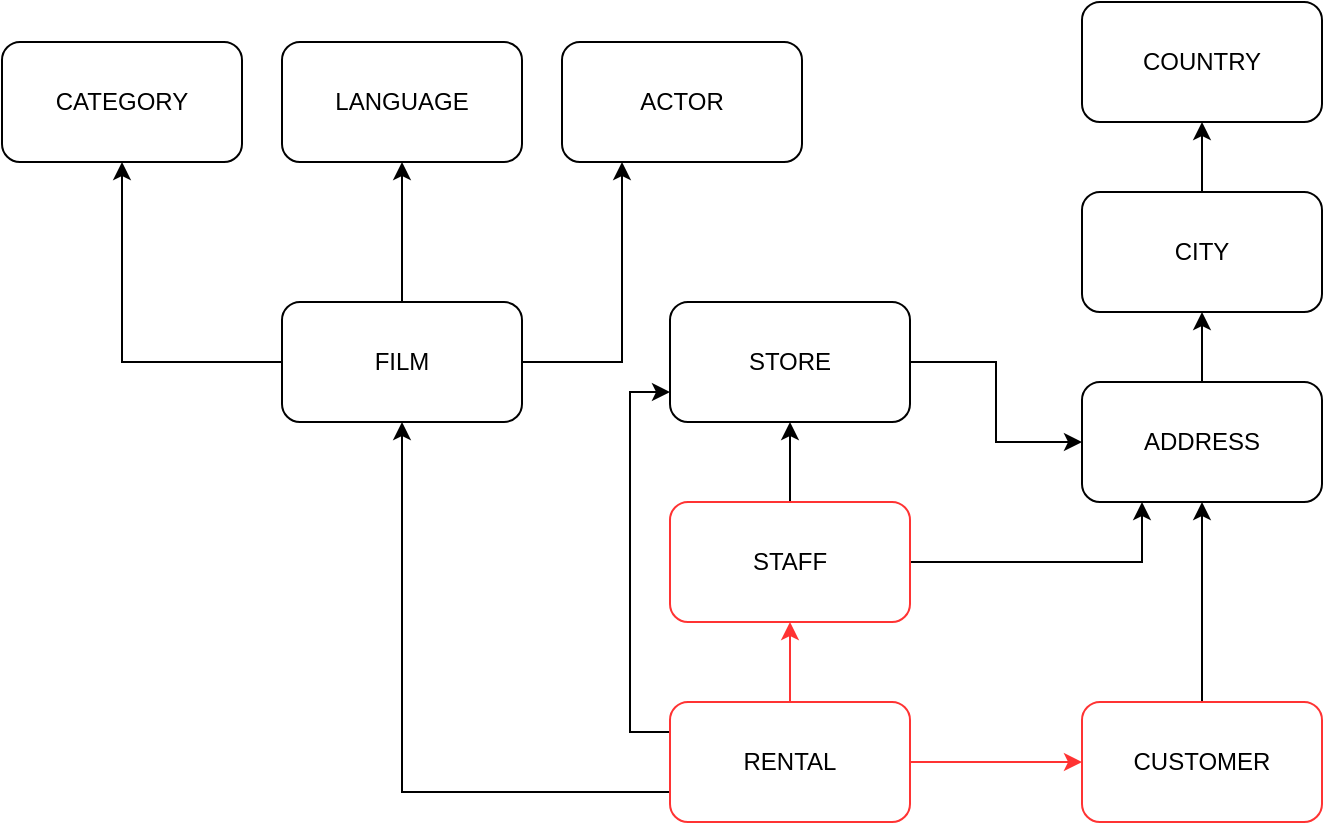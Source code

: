 <mxfile version="22.1.1" type="github">
  <diagram name="Trang-1" id="ZfD5Ys0rBInNUp4D3P7Z">
    <mxGraphModel dx="1290" dy="574" grid="1" gridSize="10" guides="1" tooltips="1" connect="1" arrows="1" fold="1" page="1" pageScale="1" pageWidth="827" pageHeight="1169" math="0" shadow="0">
      <root>
        <mxCell id="0" />
        <mxCell id="1" parent="0" />
        <mxCell id="cEVJ6mhnJ1n4Fk9yhqo5-14" value="" style="edgeStyle=orthogonalEdgeStyle;rounded=0;orthogonalLoop=1;jettySize=auto;html=1;strokeColor=#FF3333;" parent="1" source="cEVJ6mhnJ1n4Fk9yhqo5-1" target="cEVJ6mhnJ1n4Fk9yhqo5-2" edge="1">
          <mxGeometry relative="1" as="geometry" />
        </mxCell>
        <mxCell id="cEVJ6mhnJ1n4Fk9yhqo5-20" style="edgeStyle=orthogonalEdgeStyle;rounded=0;orthogonalLoop=1;jettySize=auto;html=1;exitX=1;exitY=0.5;exitDx=0;exitDy=0;entryX=0;entryY=0.5;entryDx=0;entryDy=0;strokeColor=#FF3333;" parent="1" source="cEVJ6mhnJ1n4Fk9yhqo5-1" target="cEVJ6mhnJ1n4Fk9yhqo5-4" edge="1">
          <mxGeometry relative="1" as="geometry" />
        </mxCell>
        <mxCell id="cEVJ6mhnJ1n4Fk9yhqo5-32" style="edgeStyle=orthogonalEdgeStyle;rounded=0;orthogonalLoop=1;jettySize=auto;html=1;exitX=0;exitY=0.75;exitDx=0;exitDy=0;entryX=0.5;entryY=1;entryDx=0;entryDy=0;" parent="1" source="cEVJ6mhnJ1n4Fk9yhqo5-1" target="cEVJ6mhnJ1n4Fk9yhqo5-6" edge="1">
          <mxGeometry relative="1" as="geometry" />
        </mxCell>
        <mxCell id="cEVJ6mhnJ1n4Fk9yhqo5-33" style="edgeStyle=orthogonalEdgeStyle;rounded=0;orthogonalLoop=1;jettySize=auto;html=1;exitX=0;exitY=0.25;exitDx=0;exitDy=0;entryX=0;entryY=0.75;entryDx=0;entryDy=0;" parent="1" source="cEVJ6mhnJ1n4Fk9yhqo5-1" target="cEVJ6mhnJ1n4Fk9yhqo5-3" edge="1">
          <mxGeometry relative="1" as="geometry" />
        </mxCell>
        <mxCell id="cEVJ6mhnJ1n4Fk9yhqo5-1" value="RENTAL" style="rounded=1;whiteSpace=wrap;html=1;strokeColor=#FF3333;" parent="1" vertex="1">
          <mxGeometry x="354" y="390" width="120" height="60" as="geometry" />
        </mxCell>
        <mxCell id="cEVJ6mhnJ1n4Fk9yhqo5-15" value="" style="edgeStyle=orthogonalEdgeStyle;rounded=0;orthogonalLoop=1;jettySize=auto;html=1;" parent="1" source="cEVJ6mhnJ1n4Fk9yhqo5-2" target="cEVJ6mhnJ1n4Fk9yhqo5-3" edge="1">
          <mxGeometry relative="1" as="geometry" />
        </mxCell>
        <mxCell id="cEVJ6mhnJ1n4Fk9yhqo5-26" style="edgeStyle=orthogonalEdgeStyle;rounded=0;orthogonalLoop=1;jettySize=auto;html=1;entryX=0.25;entryY=1;entryDx=0;entryDy=0;" parent="1" source="cEVJ6mhnJ1n4Fk9yhqo5-2" target="cEVJ6mhnJ1n4Fk9yhqo5-10" edge="1">
          <mxGeometry relative="1" as="geometry" />
        </mxCell>
        <mxCell id="cEVJ6mhnJ1n4Fk9yhqo5-2" value="STAFF" style="rounded=1;whiteSpace=wrap;html=1;strokeColor=#FF3333;" parent="1" vertex="1">
          <mxGeometry x="354" y="290" width="120" height="60" as="geometry" />
        </mxCell>
        <mxCell id="cEVJ6mhnJ1n4Fk9yhqo5-18" style="edgeStyle=orthogonalEdgeStyle;rounded=0;orthogonalLoop=1;jettySize=auto;html=1;entryX=0;entryY=0.5;entryDx=0;entryDy=0;" parent="1" source="cEVJ6mhnJ1n4Fk9yhqo5-3" target="cEVJ6mhnJ1n4Fk9yhqo5-10" edge="1">
          <mxGeometry relative="1" as="geometry" />
        </mxCell>
        <mxCell id="cEVJ6mhnJ1n4Fk9yhqo5-3" value="STORE" style="rounded=1;whiteSpace=wrap;html=1;" parent="1" vertex="1">
          <mxGeometry x="354" y="190" width="120" height="60" as="geometry" />
        </mxCell>
        <mxCell id="cEVJ6mhnJ1n4Fk9yhqo5-19" style="edgeStyle=orthogonalEdgeStyle;rounded=0;orthogonalLoop=1;jettySize=auto;html=1;entryX=0.5;entryY=1;entryDx=0;entryDy=0;" parent="1" source="cEVJ6mhnJ1n4Fk9yhqo5-4" target="cEVJ6mhnJ1n4Fk9yhqo5-10" edge="1">
          <mxGeometry relative="1" as="geometry" />
        </mxCell>
        <mxCell id="cEVJ6mhnJ1n4Fk9yhqo5-4" value="CUSTOMER" style="rounded=1;whiteSpace=wrap;html=1;strokeColor=#FF3333;" parent="1" vertex="1">
          <mxGeometry x="560" y="390" width="120" height="60" as="geometry" />
        </mxCell>
        <mxCell id="cEVJ6mhnJ1n4Fk9yhqo5-27" style="edgeStyle=orthogonalEdgeStyle;rounded=0;orthogonalLoop=1;jettySize=auto;html=1;exitX=0.5;exitY=0;exitDx=0;exitDy=0;entryX=0.5;entryY=1;entryDx=0;entryDy=0;" parent="1" source="cEVJ6mhnJ1n4Fk9yhqo5-6" target="cEVJ6mhnJ1n4Fk9yhqo5-8" edge="1">
          <mxGeometry relative="1" as="geometry" />
        </mxCell>
        <mxCell id="cEVJ6mhnJ1n4Fk9yhqo5-28" style="edgeStyle=orthogonalEdgeStyle;rounded=0;orthogonalLoop=1;jettySize=auto;html=1;entryX=0.25;entryY=1;entryDx=0;entryDy=0;" parent="1" source="cEVJ6mhnJ1n4Fk9yhqo5-6" target="cEVJ6mhnJ1n4Fk9yhqo5-9" edge="1">
          <mxGeometry relative="1" as="geometry" />
        </mxCell>
        <mxCell id="cEVJ6mhnJ1n4Fk9yhqo5-30" style="edgeStyle=orthogonalEdgeStyle;rounded=0;orthogonalLoop=1;jettySize=auto;html=1;" parent="1" source="cEVJ6mhnJ1n4Fk9yhqo5-6" target="cEVJ6mhnJ1n4Fk9yhqo5-7" edge="1">
          <mxGeometry relative="1" as="geometry" />
        </mxCell>
        <mxCell id="cEVJ6mhnJ1n4Fk9yhqo5-6" value="FILM" style="rounded=1;whiteSpace=wrap;html=1;" parent="1" vertex="1">
          <mxGeometry x="160" y="190" width="120" height="60" as="geometry" />
        </mxCell>
        <mxCell id="cEVJ6mhnJ1n4Fk9yhqo5-7" value="CATEGORY" style="rounded=1;whiteSpace=wrap;html=1;" parent="1" vertex="1">
          <mxGeometry x="20" y="60" width="120" height="60" as="geometry" />
        </mxCell>
        <mxCell id="cEVJ6mhnJ1n4Fk9yhqo5-8" value="LANGUAGE" style="rounded=1;whiteSpace=wrap;html=1;" parent="1" vertex="1">
          <mxGeometry x="160" y="60" width="120" height="60" as="geometry" />
        </mxCell>
        <mxCell id="cEVJ6mhnJ1n4Fk9yhqo5-9" value="ACTOR" style="rounded=1;whiteSpace=wrap;html=1;" parent="1" vertex="1">
          <mxGeometry x="300" y="60" width="120" height="60" as="geometry" />
        </mxCell>
        <mxCell id="cEVJ6mhnJ1n4Fk9yhqo5-24" style="edgeStyle=orthogonalEdgeStyle;rounded=0;orthogonalLoop=1;jettySize=auto;html=1;exitX=0.5;exitY=0;exitDx=0;exitDy=0;entryX=0.5;entryY=1;entryDx=0;entryDy=0;" parent="1" source="cEVJ6mhnJ1n4Fk9yhqo5-10" target="cEVJ6mhnJ1n4Fk9yhqo5-11" edge="1">
          <mxGeometry relative="1" as="geometry" />
        </mxCell>
        <mxCell id="cEVJ6mhnJ1n4Fk9yhqo5-10" value="ADDRESS" style="rounded=1;whiteSpace=wrap;html=1;" parent="1" vertex="1">
          <mxGeometry x="560" y="230" width="120" height="60" as="geometry" />
        </mxCell>
        <mxCell id="cEVJ6mhnJ1n4Fk9yhqo5-25" style="edgeStyle=orthogonalEdgeStyle;rounded=0;orthogonalLoop=1;jettySize=auto;html=1;exitX=0.5;exitY=0;exitDx=0;exitDy=0;entryX=0.5;entryY=1;entryDx=0;entryDy=0;" parent="1" source="cEVJ6mhnJ1n4Fk9yhqo5-11" target="cEVJ6mhnJ1n4Fk9yhqo5-12" edge="1">
          <mxGeometry relative="1" as="geometry" />
        </mxCell>
        <mxCell id="cEVJ6mhnJ1n4Fk9yhqo5-11" value="CITY" style="rounded=1;whiteSpace=wrap;html=1;" parent="1" vertex="1">
          <mxGeometry x="560" y="135" width="120" height="60" as="geometry" />
        </mxCell>
        <mxCell id="cEVJ6mhnJ1n4Fk9yhqo5-12" value="COUNTRY" style="rounded=1;whiteSpace=wrap;html=1;" parent="1" vertex="1">
          <mxGeometry x="560" y="40" width="120" height="60" as="geometry" />
        </mxCell>
      </root>
    </mxGraphModel>
  </diagram>
</mxfile>
